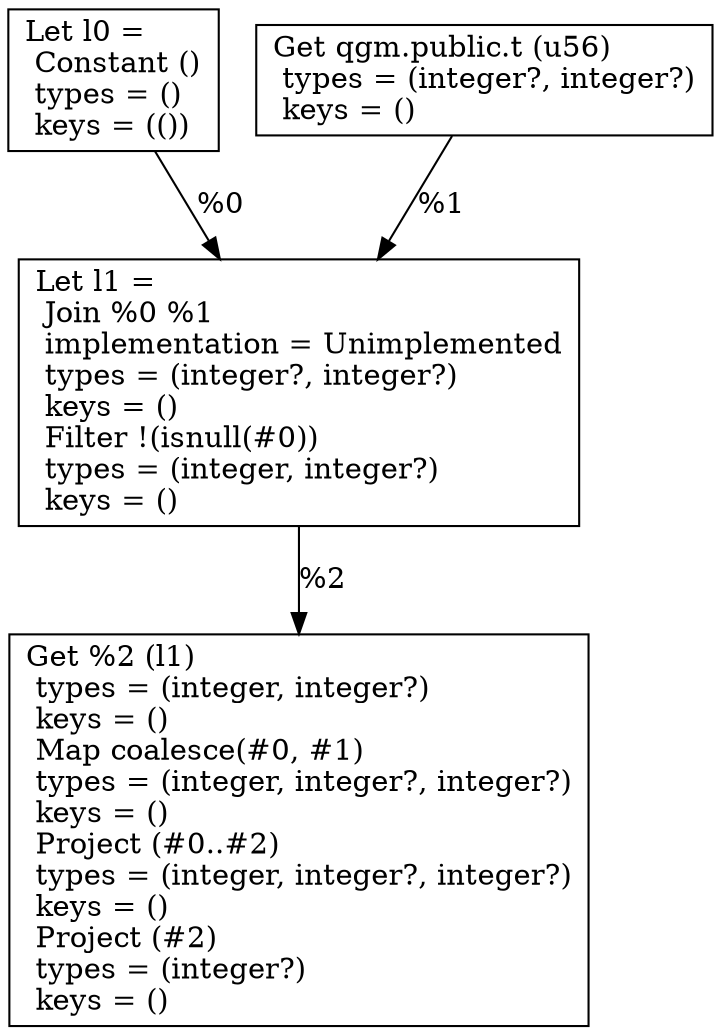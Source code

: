 digraph G {
    node0 [shape = record, label="Let l0 =\l Constant ()\l  types = ()\l  keys = (())\l"]
    node1 [shape = record, label=" Get qgm.public.t (u56)\l  types = (integer?, integer?)\l  keys = ()\l"]
    node2 [shape = record, label="Let l1 =\l Join %0 %1\l  implementation = Unimplemented\l  types = (integer?, integer?)\l  keys = ()\l Filter !(isnull(#0))\l  types = (integer, integer?)\l  keys = ()\l"]
    node3 [shape = record, label=" Get %2 (l1)\l  types = (integer, integer?)\l  keys = ()\l Map coalesce(#0, #1)\l  types = (integer, integer?, integer?)\l  keys = ()\l Project (#0..#2)\l  types = (integer, integer?, integer?)\l  keys = ()\l Project (#2)\l  types = (integer?)\l  keys = ()\l"]
    node0 -> node2 [label = "%0\l"]
    node2 -> node3 [label = "%2\l"]
    node1 -> node2 [label = "%1\l"]
}
